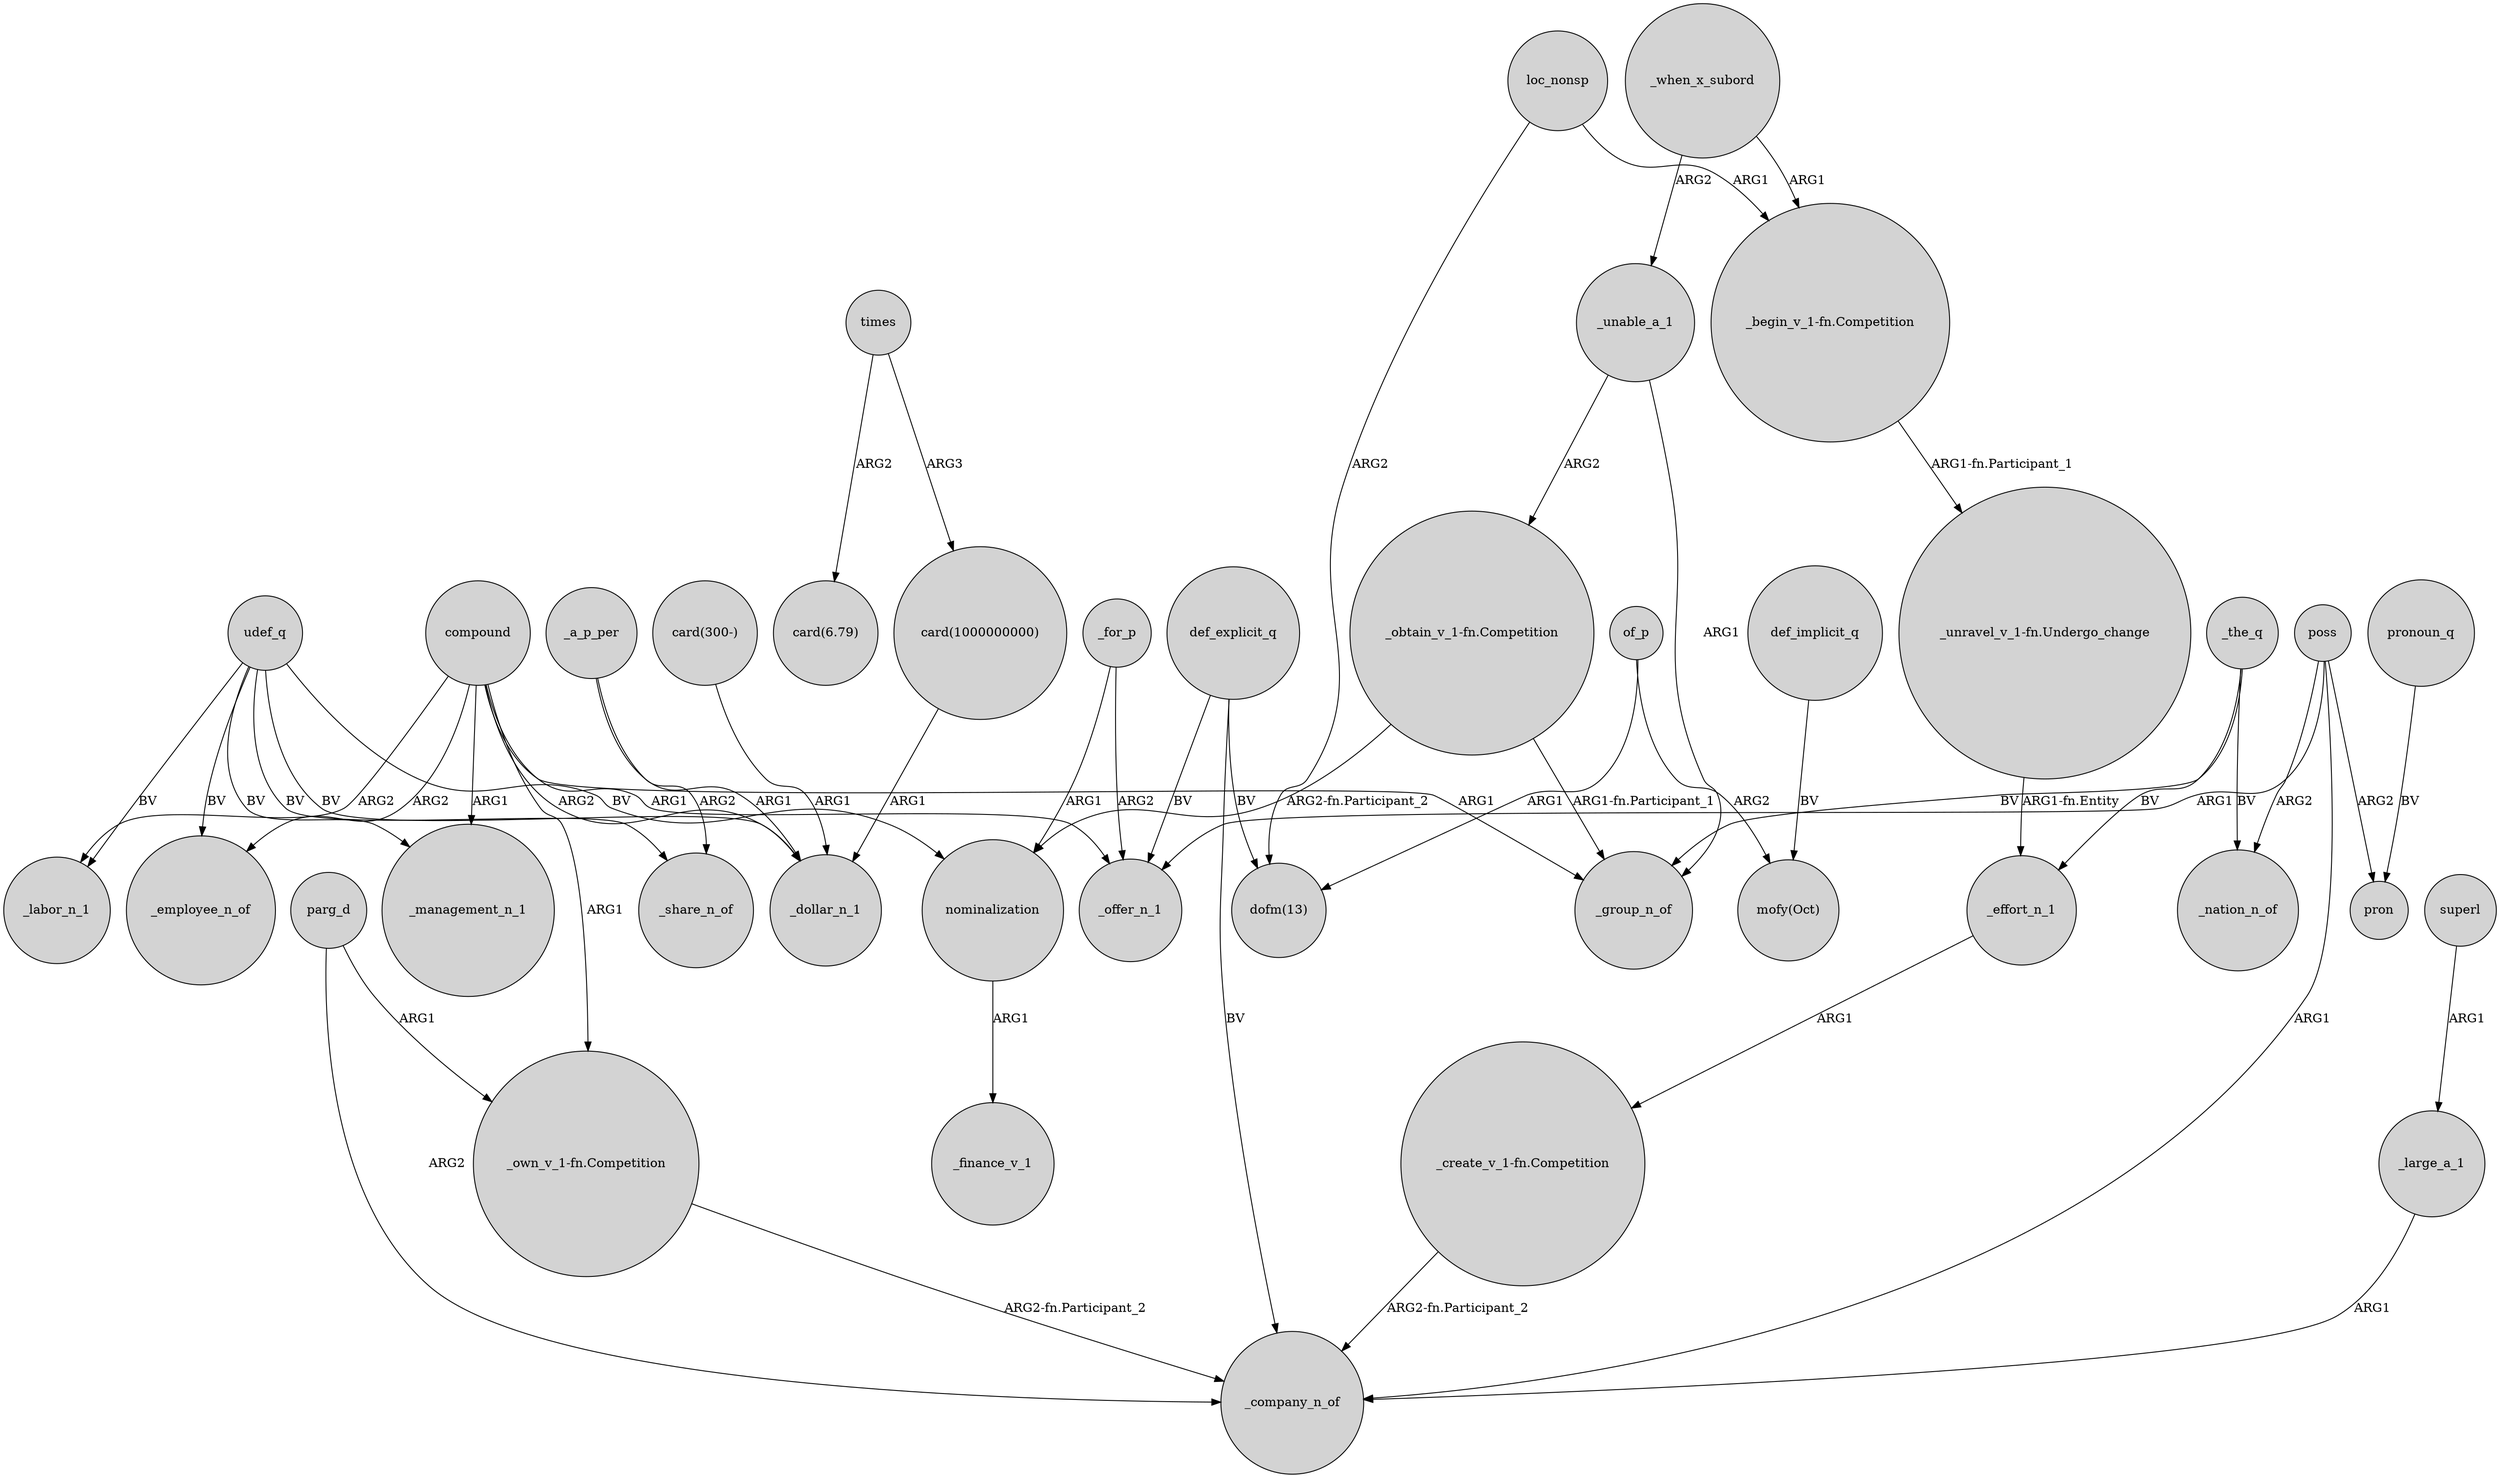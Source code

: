 digraph {
	node [shape=circle style=filled]
	loc_nonsp -> "_begin_v_1-fn.Competition" [label=ARG1]
	"card(1000000000)" -> _dollar_n_1 [label=ARG1]
	_effort_n_1 -> "_create_v_1-fn.Competition" [label=ARG1]
	_when_x_subord -> "_begin_v_1-fn.Competition" [label=ARG1]
	times -> "card(6.79)" [label=ARG2]
	"_create_v_1-fn.Competition" -> _company_n_of [label="ARG2-fn.Participant_2"]
	nominalization -> _finance_v_1 [label=ARG1]
	parg_d -> "_own_v_1-fn.Competition" [label=ARG1]
	of_p -> "mofy(Oct)" [label=ARG2]
	_the_q -> _nation_n_of [label=BV]
	udef_q -> nominalization [label=BV]
	_for_p -> _offer_n_1 [label=ARG2]
	_unable_a_1 -> _group_n_of [label=ARG1]
	parg_d -> _company_n_of [label=ARG2]
	compound -> _dollar_n_1 [label=ARG2]
	def_explicit_q -> "dofm(13)" [label=BV]
	times -> "card(1000000000)" [label=ARG3]
	of_p -> "dofm(13)" [label=ARG1]
	"card(300-)" -> _dollar_n_1 [label=ARG1]
	"_unravel_v_1-fn.Undergo_change" -> _effort_n_1 [label="ARG1-fn.Entity"]
	compound -> _group_n_of [label=ARG1]
	compound -> _offer_n_1 [label=ARG1]
	_large_a_1 -> _company_n_of [label=ARG1]
	udef_q -> _management_n_1 [label=BV]
	pronoun_q -> pron [label=BV]
	poss -> _offer_n_1 [label=ARG1]
	poss -> pron [label=ARG2]
	_a_p_per -> _share_n_of [label=ARG2]
	compound -> _management_n_1 [label=ARG1]
	udef_q -> _share_n_of [label=BV]
	poss -> _nation_n_of [label=ARG2]
	_when_x_subord -> _unable_a_1 [label=ARG2]
	_the_q -> _group_n_of [label=BV]
	udef_q -> _dollar_n_1 [label=BV]
	loc_nonsp -> "dofm(13)" [label=ARG2]
	_unable_a_1 -> "_obtain_v_1-fn.Competition" [label=ARG2]
	compound -> "_own_v_1-fn.Competition" [label=ARG1]
	def_explicit_q -> _offer_n_1 [label=BV]
	def_implicit_q -> "mofy(Oct)" [label=BV]
	compound -> _labor_n_1 [label=ARG2]
	_a_p_per -> _dollar_n_1 [label=ARG1]
	"_begin_v_1-fn.Competition" -> "_unravel_v_1-fn.Undergo_change" [label="ARG1-fn.Participant_1"]
	udef_q -> _labor_n_1 [label=BV]
	_for_p -> nominalization [label=ARG1]
	"_obtain_v_1-fn.Competition" -> _group_n_of [label="ARG1-fn.Participant_1"]
	poss -> _company_n_of [label=ARG1]
	compound -> _employee_n_of [label=ARG2]
	def_explicit_q -> _company_n_of [label=BV]
	"_obtain_v_1-fn.Competition" -> nominalization [label="ARG2-fn.Participant_2"]
	udef_q -> _employee_n_of [label=BV]
	_the_q -> _effort_n_1 [label=BV]
	"_own_v_1-fn.Competition" -> _company_n_of [label="ARG2-fn.Participant_2"]
	superl -> _large_a_1 [label=ARG1]
}
